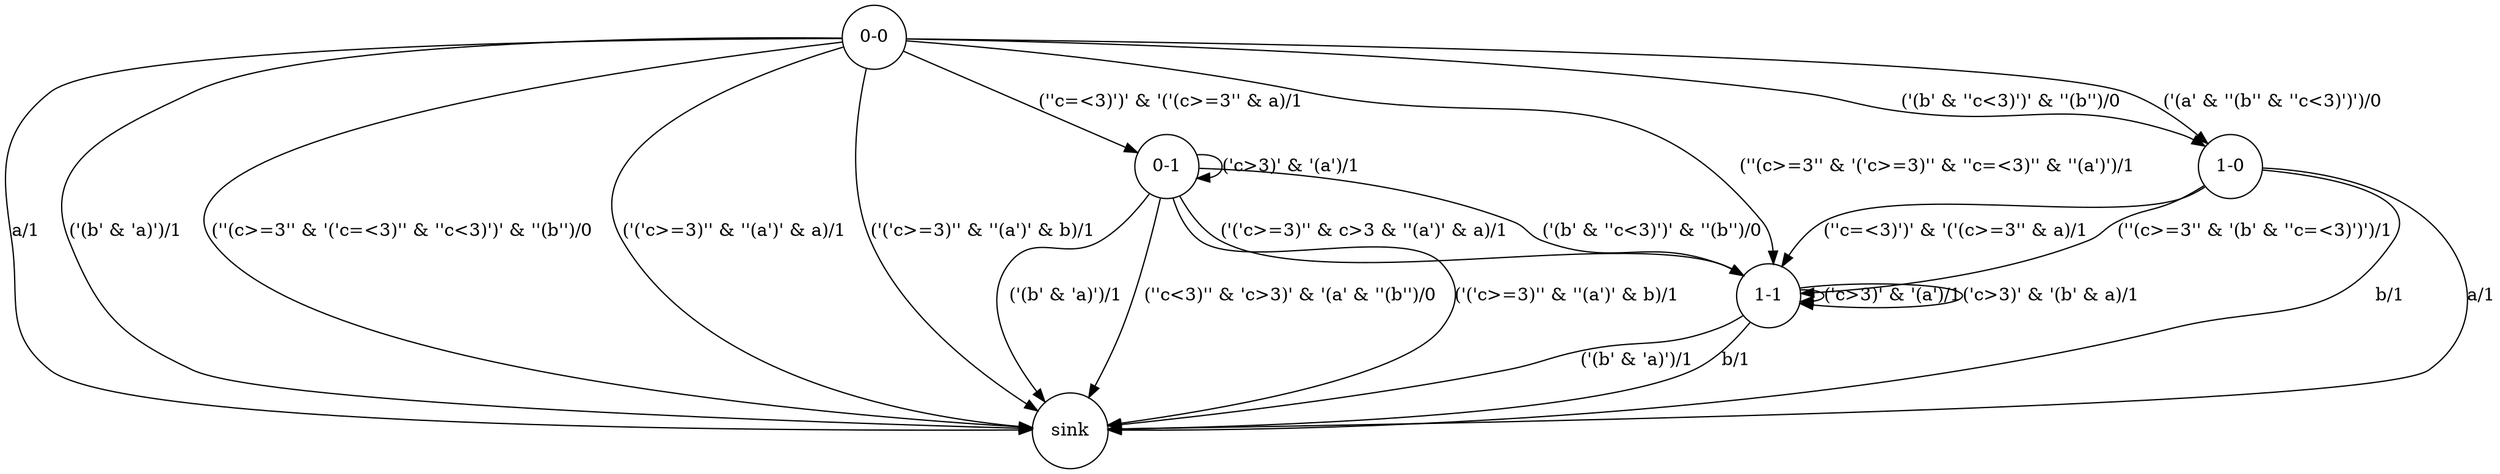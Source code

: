 digraph fsm{
	s_0 [label="sink" shape="circle"]
	s_1 [label="0-0" shape="circle"]
	s_2 [label="0-1" shape="circle"]
	s_3 [label="1-0" shape="circle"]
	s_4 [label="1-1" shape="circle"]
	
	s_1 -> s_0[label="a/1"]
	
	s_1 -> s_0[label="('(b' & 'a)')/1"]
	
	s_1 -> s_2[label="('\'c=<3)\')' & '(\'(c>=3\'' & a)/1"]
	
	s_2 -> s_2[label="('c>3)' & '(a')/1"]
	
	s_2 -> s_0[label="('(b' & 'a)')/1"]
	
	s_1 -> s_3[label="('(a' & '\'(b\'' & '\'c<3)\')')/0"]
	
	s_1 -> s_3[label="('(b' & '\'c<3)\')' & '\'(b\'')/0"]
	
	s_1 -> s_0[label="('\'(c>=3\'' & '(\'c=<3)\'' & '\'c<3)\')' & '\'(b\'')/0"]
	
	s_2 -> s_0[label="('\'c<3)\'' & 'c>3)' & '(a' & '\'(b\'')/0"]
	
	s_2 -> s_4[label="('(b' & '\'c<3)\')' & '\'(b\'')/0"]
	
	s_1 -> s_0[label="('(\'c>=3)\'' & '\'(a\')' & a)/1"]
	
	s_1 -> s_0[label="('(\'c>=3)\'' & '\'(a\')' & b)/1"]
	
	s_1 -> s_4[label="('\'(c>=3\'' & '(\'c>=3)\'' & '\'c=<3)\'' & '\'(a\')')/1"]
	
	s_2 -> s_4[label="('(\'c>=3)\'' & c>3 & '\'(a\')' & a)/1"]
	
	s_2 -> s_0[label="('(\'c>=3)\'' & '\'(a\')' & b)/1"]
	
	s_3 -> s_0[label="a/1"]
	
	s_3 -> s_4[label="('\'c=<3)\')' & '(\'(c>=3\'' & a)/1"]
	
	s_4 -> s_4[label="('c>3)' & '(a')/1"]
	
	s_4 -> s_0[label="('(b' & 'a)')/1"]
	
	s_3 -> s_0[label="b/1"]
	
	s_3 -> s_4[label="('\'(c>=3\'' & '(b' & '\'c=<3)\')')/1"]
	
	s_4 -> s_4[label="('c>3)' & '(b' & a)/1"]
	
	s_4 -> s_0[label="b/1"]
}
